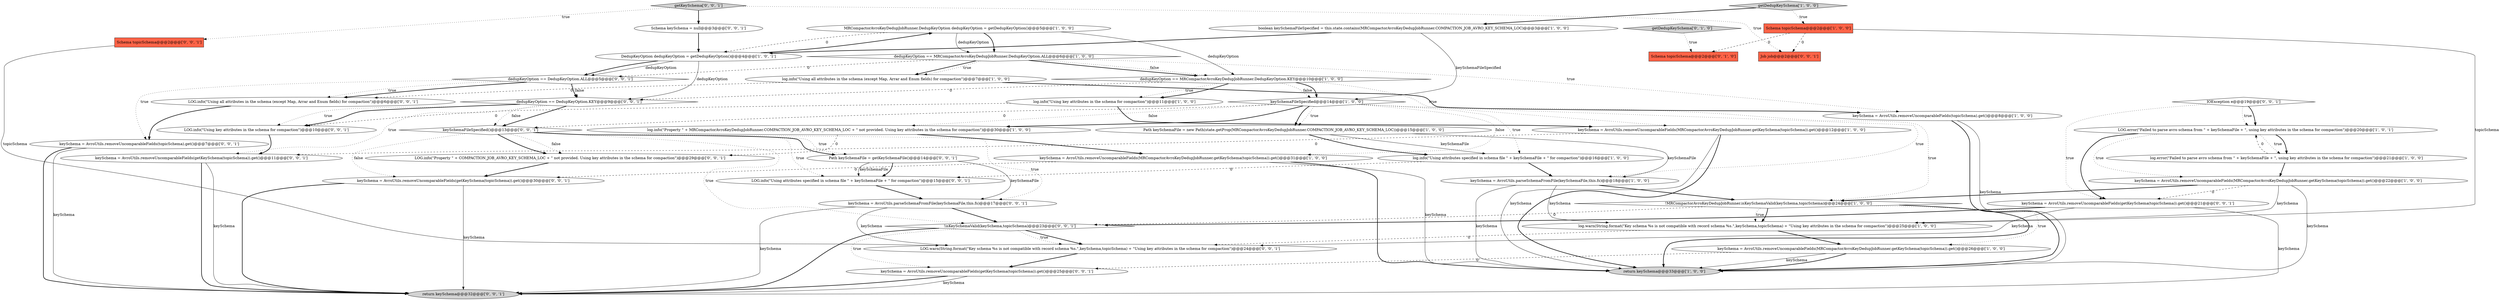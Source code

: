 digraph {
27 [style = filled, label = "dedupKeyOption == DedupKeyOption.KEY@@@9@@@['0', '0', '1']", fillcolor = white, shape = diamond image = "AAA0AAABBB3BBB"];
33 [style = filled, label = "keySchemaFileSpecified()@@@13@@@['0', '0', '1']", fillcolor = white, shape = diamond image = "AAA0AAABBB3BBB"];
34 [style = filled, label = "!isKeySchemaValid(keySchema,topicSchema)@@@23@@@['0', '0', '1']", fillcolor = white, shape = diamond image = "AAA0AAABBB3BBB"];
37 [style = filled, label = "return keySchema@@@32@@@['0', '0', '1']", fillcolor = lightgray, shape = ellipse image = "AAA0AAABBB3BBB"];
39 [style = filled, label = "LOG.info(\"Using attributes specified in schema file \" + keySchemaFile + \" for compaction\")@@@15@@@['0', '0', '1']", fillcolor = white, shape = ellipse image = "AAA0AAABBB3BBB"];
3 [style = filled, label = "log.info(\"Using all attributes in the schema (except Map, Arrar and Enum fields) for compaction\")@@@7@@@['1', '0', '0']", fillcolor = white, shape = ellipse image = "AAA0AAABBB1BBB"];
26 [style = filled, label = "Schema topicSchema@@@2@@@['0', '0', '1']", fillcolor = tomato, shape = box image = "AAA0AAABBB3BBB"];
25 [style = filled, label = "getDedupKeySchema['0', '1', '0']", fillcolor = lightgray, shape = diamond image = "AAA0AAABBB2BBB"];
23 [style = filled, label = "getDedupKeySchema['1', '0', '0']", fillcolor = lightgray, shape = diamond image = "AAA0AAABBB1BBB"];
29 [style = filled, label = "keySchema = AvroUtils.removeUncomparableFields(topicSchema).get()@@@7@@@['0', '0', '1']", fillcolor = white, shape = ellipse image = "AAA0AAABBB3BBB"];
16 [style = filled, label = "dedupKeyOption == MRCompactorAvroKeyDedupJobRunner.DedupKeyOption.ALL@@@6@@@['1', '0', '0']", fillcolor = white, shape = diamond image = "AAA0AAABBB1BBB"];
12 [style = filled, label = "log.info(\"Using attributes specified in schema file \" + keySchemaFile + \" for compaction\")@@@16@@@['1', '0', '0']", fillcolor = white, shape = ellipse image = "AAA0AAABBB1BBB"];
8 [style = filled, label = "keySchemaFileSpecified@@@14@@@['1', '0', '0']", fillcolor = white, shape = diamond image = "AAA0AAABBB1BBB"];
38 [style = filled, label = "Path keySchemaFile = getKeySchemaFile()@@@14@@@['0', '0', '1']", fillcolor = white, shape = ellipse image = "AAA0AAABBB3BBB"];
0 [style = filled, label = "dedupKeyOption == MRCompactorAvroKeyDedupJobRunner.DedupKeyOption.KEY@@@10@@@['1', '0', '0']", fillcolor = white, shape = diamond image = "AAA0AAABBB1BBB"];
21 [style = filled, label = "Path keySchemaFile = new Path(state.getProp(MRCompactorAvroKeyDedupJobRunner.COMPACTION_JOB_AVRO_KEY_SCHEMA_LOC))@@@15@@@['1', '0', '0']", fillcolor = white, shape = ellipse image = "AAA0AAABBB1BBB"];
10 [style = filled, label = "keySchema = AvroUtils.removeUncomparableFields(topicSchema).get()@@@8@@@['1', '0', '0']", fillcolor = white, shape = ellipse image = "AAA0AAABBB1BBB"];
9 [style = filled, label = "keySchema = AvroUtils.removeUncomparableFields(MRCompactorAvroKeyDedupJobRunner.getKeySchema(topicSchema)).get()@@@22@@@['1', '0', '0']", fillcolor = white, shape = ellipse image = "AAA0AAABBB1BBB"];
20 [style = filled, label = "DedupKeyOption dedupKeyOption = getDedupKeyOption()@@@4@@@['1', '0', '1']", fillcolor = white, shape = ellipse image = "AAA0AAABBB1BBB"];
41 [style = filled, label = "keySchema = AvroUtils.removeUncomparableFields(getKeySchema(topicSchema)).get()@@@21@@@['0', '0', '1']", fillcolor = white, shape = ellipse image = "AAA0AAABBB3BBB"];
45 [style = filled, label = "IOException e@@@19@@@['0', '0', '1']", fillcolor = white, shape = diamond image = "AAA0AAABBB3BBB"];
40 [style = filled, label = "getKeySchema['0', '0', '1']", fillcolor = lightgray, shape = diamond image = "AAA0AAABBB3BBB"];
24 [style = filled, label = "Schema topicSchema@@@2@@@['0', '1', '0']", fillcolor = tomato, shape = box image = "AAA1AAABBB2BBB"];
7 [style = filled, label = "boolean keySchemaFileSpecified = this.state.contains(MRCompactorAvroKeyDedupJobRunner.COMPACTION_JOB_AVRO_KEY_SCHEMA_LOC)@@@3@@@['1', '0', '0']", fillcolor = white, shape = ellipse image = "AAA0AAABBB1BBB"];
36 [style = filled, label = "keySchema = AvroUtils.removeUncomparableFields(getKeySchema(topicSchema)).get()@@@30@@@['0', '0', '1']", fillcolor = white, shape = ellipse image = "AAA0AAABBB3BBB"];
2 [style = filled, label = "keySchema = AvroUtils.removeUncomparableFields(MRCompactorAvroKeyDedupJobRunner.getKeySchema(topicSchema)).get()@@@31@@@['1', '0', '0']", fillcolor = white, shape = ellipse image = "AAA0AAABBB1BBB"];
47 [style = filled, label = "keySchema = AvroUtils.parseSchemaFromFile(keySchemaFile,this.fs)@@@17@@@['0', '0', '1']", fillcolor = white, shape = ellipse image = "AAA0AAABBB3BBB"];
15 [style = filled, label = "LOG.error(\"Failed to parse avro schema from \" + keySchemaFile + \", using key attributes in the schema for compaction\")@@@20@@@['1', '0', '1']", fillcolor = white, shape = ellipse image = "AAA0AAABBB1BBB"];
14 [style = filled, label = "log.error(\"Failed to parse avro schema from \" + keySchemaFile + \", using key attributes in the schema for compaction\")@@@21@@@['1', '0', '0']", fillcolor = white, shape = ellipse image = "AAA0AAABBB1BBB"];
30 [style = filled, label = "dedupKeyOption == DedupKeyOption.ALL@@@5@@@['0', '0', '1']", fillcolor = white, shape = diamond image = "AAA0AAABBB3BBB"];
18 [style = filled, label = "keySchema = AvroUtils.removeUncomparableFields(MRCompactorAvroKeyDedupJobRunner.getKeySchema(topicSchema)).get()@@@12@@@['1', '0', '0']", fillcolor = white, shape = ellipse image = "AAA0AAABBB1BBB"];
31 [style = filled, label = "LOG.info(\"Property \" + COMPACTION_JOB_AVRO_KEY_SCHEMA_LOC + \" not provided. Using key attributes in the schema for compaction\")@@@29@@@['0', '0', '1']", fillcolor = white, shape = ellipse image = "AAA0AAABBB3BBB"];
4 [style = filled, label = "!MRCompactorAvroKeyDedupJobRunner.isKeySchemaValid(keySchema,topicSchema)@@@24@@@['1', '0', '0']", fillcolor = white, shape = diamond image = "AAA0AAABBB1BBB"];
17 [style = filled, label = "keySchema = AvroUtils.removeUncomparableFields(MRCompactorAvroKeyDedupJobRunner.getKeySchema(topicSchema)).get()@@@26@@@['1', '0', '0']", fillcolor = white, shape = ellipse image = "AAA0AAABBB1BBB"];
19 [style = filled, label = "log.warn(String.format(\"Key schema %s is not compatible with record schema %s.\",keySchema,topicSchema) + \"Using key attributes in the schema for compaction\")@@@25@@@['1', '0', '0']", fillcolor = white, shape = ellipse image = "AAA0AAABBB1BBB"];
43 [style = filled, label = "Schema keySchema = null@@@3@@@['0', '0', '1']", fillcolor = white, shape = ellipse image = "AAA0AAABBB3BBB"];
5 [style = filled, label = "log.info(\"Using key attributes in the schema for compaction\")@@@11@@@['1', '0', '0']", fillcolor = white, shape = ellipse image = "AAA0AAABBB1BBB"];
11 [style = filled, label = "log.info(\"Property \" + MRCompactorAvroKeyDedupJobRunner.COMPACTION_JOB_AVRO_KEY_SCHEMA_LOC + \" not provided. Using key attributes in the schema for compaction\")@@@30@@@['1', '0', '0']", fillcolor = white, shape = ellipse image = "AAA0AAABBB1BBB"];
42 [style = filled, label = "keySchema = AvroUtils.removeUncomparableFields(getKeySchema(topicSchema)).get()@@@25@@@['0', '0', '1']", fillcolor = white, shape = ellipse image = "AAA0AAABBB3BBB"];
1 [style = filled, label = "keySchema = AvroUtils.parseSchemaFromFile(keySchemaFile,this.fs)@@@18@@@['1', '0', '0']", fillcolor = white, shape = ellipse image = "AAA0AAABBB1BBB"];
13 [style = filled, label = "return keySchema@@@33@@@['1', '0', '0']", fillcolor = lightgray, shape = ellipse image = "AAA0AAABBB1BBB"];
44 [style = filled, label = "LOG.info(\"Using key attributes in the schema for compaction\")@@@10@@@['0', '0', '1']", fillcolor = white, shape = ellipse image = "AAA0AAABBB3BBB"];
22 [style = filled, label = "MRCompactorAvroKeyDedupJobRunner.DedupKeyOption dedupKeyOption = getDedupKeyOption()@@@5@@@['1', '0', '0']", fillcolor = white, shape = ellipse image = "AAA0AAABBB1BBB"];
28 [style = filled, label = "LOG.info(\"Using all attributes in the schema (except Map, Arrar and Enum fields) for compaction\")@@@6@@@['0', '0', '1']", fillcolor = white, shape = ellipse image = "AAA0AAABBB3BBB"];
46 [style = filled, label = "LOG.warn(String.format(\"Key schema %s is not compatible with record schema %s.\",keySchema,topicSchema) + \"Using key attributes in the schema for compaction\")@@@24@@@['0', '0', '1']", fillcolor = white, shape = ellipse image = "AAA0AAABBB3BBB"];
32 [style = filled, label = "keySchema = AvroUtils.removeUncomparableFields(getKeySchema(topicSchema)).get()@@@11@@@['0', '0', '1']", fillcolor = white, shape = ellipse image = "AAA0AAABBB3BBB"];
6 [style = filled, label = "Schema topicSchema@@@2@@@['1', '0', '0']", fillcolor = tomato, shape = box image = "AAA1AAABBB1BBB"];
35 [style = filled, label = "Job job@@@2@@@['0', '0', '1']", fillcolor = tomato, shape = box image = "AAA0AAABBB3BBB"];
16->0 [style = bold, label=""];
27->32 [style = dotted, label="true"];
34->46 [style = bold, label=""];
45->15 [style = dotted, label="true"];
0->5 [style = dotted, label="true"];
32->37 [style = bold, label=""];
36->37 [style = solid, label="keySchema"];
27->44 [style = dotted, label="true"];
8->33 [style = dashed, label="0"];
27->44 [style = bold, label=""];
2->13 [style = solid, label="keySchema"];
20->30 [style = solid, label="dedupKeyOption"];
38->39 [style = bold, label=""];
16->10 [style = dotted, label="true"];
8->4 [style = dotted, label="true"];
15->9 [style = dotted, label="true"];
21->1 [style = solid, label="keySchemaFile"];
6->35 [style = dashed, label="0"];
30->28 [style = bold, label=""];
2->36 [style = dashed, label="0"];
16->0 [style = dotted, label="false"];
0->8 [style = bold, label=""];
15->41 [style = bold, label=""];
9->19 [style = solid, label="keySchema"];
17->13 [style = solid, label="keySchema"];
14->9 [style = bold, label=""];
39->47 [style = bold, label=""];
27->33 [style = bold, label=""];
9->41 [style = dashed, label="0"];
47->34 [style = bold, label=""];
4->17 [style = dotted, label="true"];
8->11 [style = bold, label=""];
18->32 [style = dashed, label="0"];
16->3 [style = bold, label=""];
20->27 [style = solid, label="dedupKeyOption"];
46->42 [style = bold, label=""];
1->4 [style = bold, label=""];
40->26 [style = dotted, label="true"];
32->37 [style = solid, label="keySchema"];
30->27 [style = bold, label=""];
4->19 [style = bold, label=""];
0->27 [style = dashed, label="0"];
15->14 [style = dotted, label="true"];
12->1 [style = bold, label=""];
14->15 [style = dashed, label="0"];
8->2 [style = dotted, label="false"];
47->37 [style = solid, label="keySchema"];
40->35 [style = dotted, label="true"];
3->10 [style = bold, label=""];
30->29 [style = dotted, label="true"];
8->12 [style = dotted, label="true"];
19->46 [style = dashed, label="0"];
44->32 [style = bold, label=""];
4->34 [style = dashed, label="0"];
22->20 [style = dashed, label="0"];
42->37 [style = solid, label="keySchema"];
7->8 [style = solid, label="keySchemaFileSpecified"];
21->12 [style = solid, label="keySchemaFile"];
23->7 [style = bold, label=""];
36->37 [style = bold, label=""];
33->38 [style = dotted, label="true"];
41->37 [style = solid, label="keySchema"];
30->28 [style = dotted, label="true"];
12->39 [style = dashed, label="0"];
27->33 [style = dotted, label="false"];
18->13 [style = solid, label="keySchema"];
33->39 [style = dotted, label="true"];
28->29 [style = bold, label=""];
1->13 [style = solid, label="keySchema"];
42->37 [style = bold, label=""];
3->28 [style = dashed, label="0"];
8->11 [style = dotted, label="false"];
38->39 [style = solid, label="keySchemaFile"];
29->37 [style = solid, label="keySchema"];
15->14 [style = bold, label=""];
45->15 [style = bold, label=""];
0->18 [style = dotted, label="true"];
0->8 [style = dotted, label="false"];
8->21 [style = dotted, label="true"];
22->16 [style = bold, label=""];
4->13 [style = bold, label=""];
43->20 [style = bold, label=""];
31->36 [style = bold, label=""];
25->24 [style = dotted, label="true"];
5->18 [style = bold, label=""];
19->17 [style = bold, label=""];
7->20 [style = bold, label=""];
29->37 [style = bold, label=""];
17->42 [style = dashed, label="0"];
45->41 [style = dotted, label="true"];
33->47 [style = dotted, label="true"];
6->19 [style = solid, label="topicSchema"];
41->46 [style = solid, label="keySchema"];
21->12 [style = bold, label=""];
10->13 [style = bold, label=""];
16->30 [style = dashed, label="0"];
11->31 [style = dashed, label="0"];
22->16 [style = solid, label="dedupKeyOption"];
33->36 [style = dotted, label="false"];
33->31 [style = dotted, label="false"];
10->13 [style = solid, label="keySchema"];
17->13 [style = bold, label=""];
40->43 [style = bold, label=""];
1->19 [style = solid, label="keySchema"];
22->0 [style = solid, label="dedupKeyOption"];
41->34 [style = bold, label=""];
0->5 [style = bold, label=""];
4->19 [style = dotted, label="true"];
5->44 [style = dashed, label="0"];
47->46 [style = solid, label="keySchema"];
23->6 [style = dotted, label="true"];
9->4 [style = bold, label=""];
33->34 [style = dotted, label="true"];
9->13 [style = solid, label="keySchema"];
16->3 [style = dotted, label="true"];
11->2 [style = bold, label=""];
20->22 [style = bold, label=""];
2->13 [style = bold, label=""];
8->1 [style = dotted, label="true"];
34->42 [style = dotted, label="true"];
34->37 [style = bold, label=""];
6->24 [style = dashed, label="0"];
18->13 [style = bold, label=""];
30->27 [style = dotted, label="false"];
8->21 [style = bold, label=""];
33->31 [style = bold, label=""];
34->46 [style = dotted, label="true"];
33->38 [style = bold, label=""];
20->30 [style = bold, label=""];
38->47 [style = solid, label="keySchemaFile"];
26->46 [style = solid, label="topicSchema"];
}
